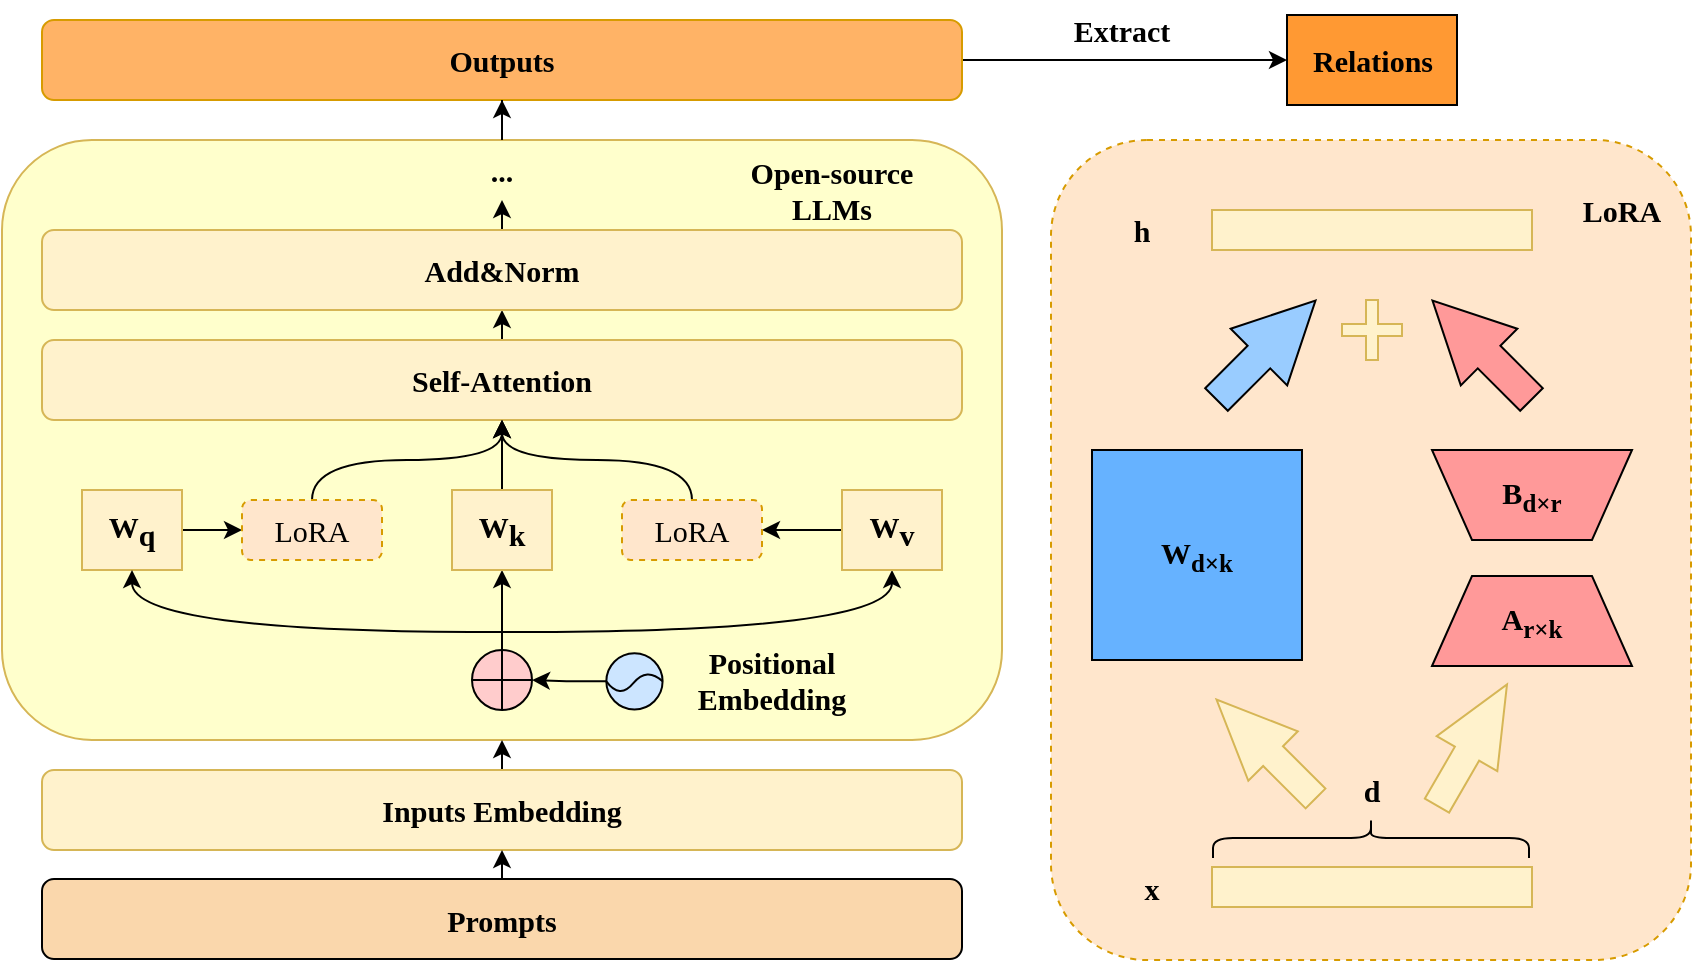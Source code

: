 <mxfile version="22.1.19" type="github">
  <diagram name="第 1 页" id="gY_yhv296UeG84Yx_Pr5">
    <mxGraphModel dx="906" dy="579" grid="1" gridSize="10" guides="1" tooltips="1" connect="1" arrows="1" fold="1" page="1" pageScale="1" pageWidth="827" pageHeight="1169" math="0" shadow="0">
      <root>
        <mxCell id="0" />
        <mxCell id="1" parent="0" />
        <mxCell id="WlAWu1Rouxuwki5-BR6Z-21" value="" style="rounded=1;whiteSpace=wrap;html=1;dashed=1;fillColor=#ffe6cc;strokeColor=#d79b00;" vertex="1" parent="1">
          <mxGeometry x="614.5" y="280" width="320" height="410" as="geometry" />
        </mxCell>
        <mxCell id="qF69uGLi65idaUPn_qMR-87" value="" style="rounded=1;whiteSpace=wrap;html=1;fillColor=#FFFFCC;strokeColor=#d6b656;" parent="1" vertex="1">
          <mxGeometry x="90" y="280" width="500" height="300" as="geometry" />
        </mxCell>
        <mxCell id="qF69uGLi65idaUPn_qMR-1" value="A&lt;sub&gt;r×k&lt;/sub&gt;" style="shape=trapezoid;perimeter=trapezoidPerimeter;whiteSpace=wrap;html=1;fixedSize=1;fontFamily=Times New Roman;fontSize=15;fontStyle=1;fillColor=#FF9999;" parent="1" vertex="1">
          <mxGeometry x="805" y="498" width="100" height="45" as="geometry" />
        </mxCell>
        <mxCell id="qF69uGLi65idaUPn_qMR-2" value="" style="shape=trapezoid;perimeter=trapezoidPerimeter;whiteSpace=wrap;html=1;fixedSize=1;rotation=-180;fontFamily=Times New Roman;fontSize=15;fontStyle=1;fillColor=#FF9999;" parent="1" vertex="1">
          <mxGeometry x="805" y="435" width="100" height="45" as="geometry" />
        </mxCell>
        <mxCell id="qF69uGLi65idaUPn_qMR-3" value="&lt;font style=&quot;font-size: 15px;&quot;&gt;B&lt;/font&gt;&lt;sub&gt;d×r&lt;/sub&gt;" style="text;html=1;strokeColor=none;fillColor=none;align=center;verticalAlign=middle;whiteSpace=wrap;rounded=0;fontFamily=Times New Roman;fontSize=15;fontStyle=1" parent="1" vertex="1">
          <mxGeometry x="825" y="442.5" width="60" height="30" as="geometry" />
        </mxCell>
        <mxCell id="qF69uGLi65idaUPn_qMR-59" style="edgeStyle=orthogonalEdgeStyle;rounded=0;orthogonalLoop=1;jettySize=auto;html=1;exitX=0.5;exitY=0;exitDx=0;exitDy=0;entryX=0.5;entryY=1;entryDx=0;entryDy=0;fontFamily=Times New Roman;fontSize=15;fontStyle=1" parent="1" source="qF69uGLi65idaUPn_qMR-4" target="qF69uGLi65idaUPn_qMR-30" edge="1">
          <mxGeometry relative="1" as="geometry" />
        </mxCell>
        <mxCell id="qF69uGLi65idaUPn_qMR-4" value="Self-Attention" style="rounded=1;whiteSpace=wrap;html=1;fontFamily=Times New Roman;fontSize=15;fontStyle=1;fillColor=#fff2cc;strokeColor=#d6b656;" parent="1" vertex="1">
          <mxGeometry x="110" y="380" width="460" height="40" as="geometry" />
        </mxCell>
        <mxCell id="qF69uGLi65idaUPn_qMR-82" style="edgeStyle=orthogonalEdgeStyle;rounded=0;orthogonalLoop=1;jettySize=auto;html=1;exitX=1;exitY=0.5;exitDx=0;exitDy=0;entryX=0;entryY=0.5;entryDx=0;entryDy=0;" parent="1" source="qF69uGLi65idaUPn_qMR-6" target="qF69uGLi65idaUPn_qMR-74" edge="1">
          <mxGeometry relative="1" as="geometry" />
        </mxCell>
        <mxCell id="qF69uGLi65idaUPn_qMR-6" value="W&lt;sub style=&quot;font-size: 15px;&quot;&gt;q&lt;/sub&gt;" style="rounded=0;whiteSpace=wrap;html=1;fontFamily=Times New Roman;fontSize=15;fontStyle=1;fillColor=#fff2cc;strokeColor=#d6b656;" parent="1" vertex="1">
          <mxGeometry x="130" y="455" width="50" height="40" as="geometry" />
        </mxCell>
        <mxCell id="WlAWu1Rouxuwki5-BR6Z-8" style="edgeStyle=orthogonalEdgeStyle;rounded=0;orthogonalLoop=1;jettySize=auto;html=1;entryX=0.5;entryY=1;entryDx=0;entryDy=0;curved=1;" edge="1" parent="1" target="qF69uGLi65idaUPn_qMR-8">
          <mxGeometry relative="1" as="geometry">
            <mxPoint x="340" y="526" as="sourcePoint" />
          </mxGeometry>
        </mxCell>
        <mxCell id="WlAWu1Rouxuwki5-BR6Z-10" style="edgeStyle=orthogonalEdgeStyle;rounded=0;orthogonalLoop=1;jettySize=auto;html=1;entryX=0.5;entryY=1;entryDx=0;entryDy=0;curved=1;" edge="1" parent="1" target="qF69uGLi65idaUPn_qMR-6">
          <mxGeometry relative="1" as="geometry">
            <mxPoint x="340" y="526" as="sourcePoint" />
          </mxGeometry>
        </mxCell>
        <mxCell id="qF69uGLi65idaUPn_qMR-83" style="edgeStyle=orthogonalEdgeStyle;rounded=0;orthogonalLoop=1;jettySize=auto;html=1;exitX=0;exitY=0.5;exitDx=0;exitDy=0;entryX=1;entryY=0.5;entryDx=0;entryDy=0;" parent="1" source="qF69uGLi65idaUPn_qMR-8" target="qF69uGLi65idaUPn_qMR-75" edge="1">
          <mxGeometry relative="1" as="geometry" />
        </mxCell>
        <mxCell id="qF69uGLi65idaUPn_qMR-8" value="W&lt;sub style=&quot;font-size: 15px;&quot;&gt;v&lt;/sub&gt;" style="rounded=0;whiteSpace=wrap;html=1;fontFamily=Times New Roman;fontSize=15;fontStyle=1;fillColor=#fff2cc;strokeColor=#d6b656;" parent="1" vertex="1">
          <mxGeometry x="510" y="455" width="50" height="40" as="geometry" />
        </mxCell>
        <mxCell id="qF69uGLi65idaUPn_qMR-14" value="&lt;font style=&quot;font-size: 15px;&quot;&gt;W&lt;/font&gt;&lt;sub&gt;d×k&lt;/sub&gt;" style="whiteSpace=wrap;html=1;aspect=fixed;fontFamily=Times New Roman;fontSize=15;fontStyle=1;fillColor=#66B2FF;" parent="1" vertex="1">
          <mxGeometry x="635" y="435" width="105" height="105" as="geometry" />
        </mxCell>
        <mxCell id="qF69uGLi65idaUPn_qMR-15" value="" style="rounded=0;whiteSpace=wrap;html=1;fontFamily=Times New Roman;fontSize=15;fontStyle=1;fillColor=#fff2cc;strokeColor=#d6b656;" parent="1" vertex="1">
          <mxGeometry x="695" y="643.5" width="160" height="20" as="geometry" />
        </mxCell>
        <mxCell id="qF69uGLi65idaUPn_qMR-16" value="x" style="text;html=1;strokeColor=none;fillColor=none;align=center;verticalAlign=middle;whiteSpace=wrap;rounded=0;fontFamily=Times New Roman;fontSize=15;fontStyle=1" parent="1" vertex="1">
          <mxGeometry x="635" y="638.5" width="60" height="30" as="geometry" />
        </mxCell>
        <mxCell id="qF69uGLi65idaUPn_qMR-17" value="" style="shape=curlyBracket;whiteSpace=wrap;html=1;rounded=1;flipH=1;labelPosition=right;verticalLabelPosition=middle;align=left;verticalAlign=middle;rotation=-90;fontFamily=Times New Roman;fontSize=15;fontStyle=1" parent="1" vertex="1">
          <mxGeometry x="764.5" y="550" width="20" height="158" as="geometry" />
        </mxCell>
        <mxCell id="qF69uGLi65idaUPn_qMR-18" value="d" style="text;html=1;strokeColor=none;fillColor=none;align=center;verticalAlign=middle;whiteSpace=wrap;rounded=0;fontFamily=Times New Roman;fontSize=15;fontStyle=1" parent="1" vertex="1">
          <mxGeometry x="745" y="589.5" width="60" height="30" as="geometry" />
        </mxCell>
        <mxCell id="qF69uGLi65idaUPn_qMR-19" value="" style="rounded=0;whiteSpace=wrap;html=1;fontFamily=Times New Roman;fontSize=15;fontStyle=1;fillColor=#fff2cc;strokeColor=#d6b656;" parent="1" vertex="1">
          <mxGeometry x="695" y="315" width="160" height="20" as="geometry" />
        </mxCell>
        <mxCell id="qF69uGLi65idaUPn_qMR-20" value="h" style="text;html=1;strokeColor=none;fillColor=none;align=center;verticalAlign=middle;whiteSpace=wrap;rounded=0;fontFamily=Times New Roman;fontSize=15;fontStyle=1" parent="1" vertex="1">
          <mxGeometry x="630" y="310" width="60" height="30" as="geometry" />
        </mxCell>
        <mxCell id="qF69uGLi65idaUPn_qMR-25" value="" style="html=1;shadow=0;dashed=0;align=center;verticalAlign=middle;shape=mxgraph.arrows2.arrow;dy=0.6;dx=40;notch=0;rotation=-135;fontFamily=Times New Roman;fontSize=15;fontStyle=1;fillColor=#fff2cc;strokeColor=#d6b656;" parent="1" vertex="1">
          <mxGeometry x="687" y="567" width="70" height="35" as="geometry" />
        </mxCell>
        <mxCell id="qF69uGLi65idaUPn_qMR-26" value="" style="html=1;shadow=0;dashed=0;align=center;verticalAlign=middle;shape=mxgraph.arrows2.arrow;dy=0.6;dx=40;notch=0;rotation=-60;fontFamily=Times New Roman;fontSize=15;fontStyle=1;fillColor=#fff2cc;strokeColor=#d6b656;" parent="1" vertex="1">
          <mxGeometry x="790" y="565" width="70" height="35" as="geometry" />
        </mxCell>
        <mxCell id="qF69uGLi65idaUPn_qMR-27" value="" style="html=1;shadow=0;dashed=0;align=center;verticalAlign=middle;shape=mxgraph.arrows2.arrow;dy=0.6;dx=40;notch=0;rotation=-45;fontFamily=Times New Roman;fontSize=15;fontStyle=1;fillColor=#99CCFF;" parent="1" vertex="1">
          <mxGeometry x="687" y="365" width="70" height="40" as="geometry" />
        </mxCell>
        <mxCell id="qF69uGLi65idaUPn_qMR-28" value="" style="html=1;shadow=0;dashed=0;align=center;verticalAlign=middle;shape=mxgraph.arrows2.arrow;dy=0.6;dx=40;notch=0;rotation=-135;fontFamily=Times New Roman;fontSize=15;fontStyle=1;fillColor=#FF9999;" parent="1" vertex="1">
          <mxGeometry x="795" y="365" width="70" height="40" as="geometry" />
        </mxCell>
        <mxCell id="qF69uGLi65idaUPn_qMR-62" style="edgeStyle=orthogonalEdgeStyle;rounded=0;orthogonalLoop=1;jettySize=auto;html=1;exitX=0.5;exitY=0;exitDx=0;exitDy=0;entryX=0.5;entryY=1;entryDx=0;entryDy=0;fontFamily=Times New Roman;fontSize=15;fontStyle=1" parent="1" source="qF69uGLi65idaUPn_qMR-30" target="qF69uGLi65idaUPn_qMR-61" edge="1">
          <mxGeometry relative="1" as="geometry" />
        </mxCell>
        <mxCell id="qF69uGLi65idaUPn_qMR-30" value="Add&amp;amp;Norm" style="rounded=1;whiteSpace=wrap;html=1;fontFamily=Times New Roman;fontSize=15;fontStyle=1;fillColor=#fff2cc;strokeColor=#d6b656;" parent="1" vertex="1">
          <mxGeometry x="110" y="325" width="460" height="40" as="geometry" />
        </mxCell>
        <mxCell id="qF69uGLi65idaUPn_qMR-31" value="LoRA" style="text;html=1;strokeColor=none;fillColor=none;align=center;verticalAlign=middle;whiteSpace=wrap;rounded=0;fontSize=15;fontFamily=Times New Roman;fontStyle=1" parent="1" vertex="1">
          <mxGeometry x="870" y="300" width="60" height="30" as="geometry" />
        </mxCell>
        <mxCell id="WlAWu1Rouxuwki5-BR6Z-14" style="edgeStyle=orthogonalEdgeStyle;rounded=0;orthogonalLoop=1;jettySize=auto;html=1;exitX=0;exitY=0.5;exitDx=0;exitDy=0;exitPerimeter=0;entryX=0.5;entryY=1;entryDx=0;entryDy=0;" edge="1" parent="1" source="qF69uGLi65idaUPn_qMR-36" target="WlAWu1Rouxuwki5-BR6Z-12">
          <mxGeometry relative="1" as="geometry" />
        </mxCell>
        <mxCell id="qF69uGLi65idaUPn_qMR-36" value="" style="verticalLabelPosition=bottom;verticalAlign=top;html=1;shape=mxgraph.flowchart.summing_function;fontFamily=Times New Roman;fontSize=15;fontStyle=1;fillColor=#FFCCCC;direction=south;" parent="1" vertex="1">
          <mxGeometry x="325" y="535" width="30" height="30" as="geometry" />
        </mxCell>
        <mxCell id="qF69uGLi65idaUPn_qMR-89" style="edgeStyle=orthogonalEdgeStyle;rounded=0;orthogonalLoop=1;jettySize=auto;html=1;exitX=0.5;exitY=0;exitDx=0;exitDy=0;entryX=0.5;entryY=1;entryDx=0;entryDy=0;" parent="1" source="qF69uGLi65idaUPn_qMR-37" target="qF69uGLi65idaUPn_qMR-87" edge="1">
          <mxGeometry relative="1" as="geometry" />
        </mxCell>
        <mxCell id="qF69uGLi65idaUPn_qMR-37" value="Inputs Embedding" style="rounded=1;whiteSpace=wrap;html=1;fontFamily=Times New Roman;fontSize=15;fontStyle=1;fillColor=#fff2cc;strokeColor=#d6b656;" parent="1" vertex="1">
          <mxGeometry x="110" y="595" width="460" height="40" as="geometry" />
        </mxCell>
        <mxCell id="qF69uGLi65idaUPn_qMR-44" style="edgeStyle=orthogonalEdgeStyle;rounded=0;orthogonalLoop=1;jettySize=auto;html=1;exitX=0.5;exitY=0;exitDx=0;exitDy=0;entryX=0.5;entryY=1;entryDx=0;entryDy=0;fontFamily=Times New Roman;fontSize=15;fontStyle=1" parent="1" source="qF69uGLi65idaUPn_qMR-43" target="qF69uGLi65idaUPn_qMR-37" edge="1">
          <mxGeometry relative="1" as="geometry" />
        </mxCell>
        <mxCell id="qF69uGLi65idaUPn_qMR-43" value="Prompts" style="rounded=1;whiteSpace=wrap;html=1;fontFamily=Times New Roman;fontSize=15;fontStyle=1;fillColor=#FAD7AC;" parent="1" vertex="1">
          <mxGeometry x="110" y="649.5" width="460" height="40" as="geometry" />
        </mxCell>
        <mxCell id="qF69uGLi65idaUPn_qMR-56" value="" style="group;rotation=-180;fontFamily=Times New Roman;fontSize=15;fontStyle=1" parent="1" vertex="1" connectable="0">
          <mxGeometry x="398.5" y="543" width="30" height="30" as="geometry" />
        </mxCell>
        <mxCell id="qF69uGLi65idaUPn_qMR-47" value="" style="ellipse;whiteSpace=wrap;html=1;aspect=fixed;rotation=-180;fontFamily=Times New Roman;fontSize=15;fontStyle=1;fillColor=#CCE5FF;" parent="qF69uGLi65idaUPn_qMR-56" vertex="1">
          <mxGeometry x="-6.333" y="-6.38" width="28.125" height="28.125" as="geometry" />
        </mxCell>
        <mxCell id="qF69uGLi65idaUPn_qMR-54" value="" style="endArrow=none;html=1;rounded=0;entryX=1;entryY=0.5;entryDx=0;entryDy=0;exitX=0;exitY=0.5;exitDx=0;exitDy=0;curved=1;fontFamily=Times New Roman;fontSize=15;fontStyle=1" parent="qF69uGLi65idaUPn_qMR-56" source="qF69uGLi65idaUPn_qMR-47" target="qF69uGLi65idaUPn_qMR-47" edge="1">
          <mxGeometry width="50" height="50" relative="1" as="geometry">
            <mxPoint x="26.667" y="7.12" as="sourcePoint" />
            <mxPoint x="7.167" y="23.62" as="targetPoint" />
            <Array as="points">
              <mxPoint x="13.917" y="0.37" />
              <mxPoint x="0.417" y="16.87" />
            </Array>
          </mxGeometry>
        </mxCell>
        <mxCell id="qF69uGLi65idaUPn_qMR-58" value="Positional&lt;br style=&quot;font-size: 15px;&quot;&gt;Embedding" style="text;html=1;strokeColor=none;fillColor=none;align=center;verticalAlign=middle;whiteSpace=wrap;rounded=0;fontSize=15;fontFamily=Times New Roman;fontStyle=1" parent="1" vertex="1">
          <mxGeometry x="440" y="530" width="70" height="40" as="geometry" />
        </mxCell>
        <mxCell id="qF69uGLi65idaUPn_qMR-65" style="edgeStyle=orthogonalEdgeStyle;rounded=0;orthogonalLoop=1;jettySize=auto;html=1;exitX=1;exitY=0.5;exitDx=0;exitDy=0;entryX=0;entryY=0.5;entryDx=0;entryDy=0;" parent="1" source="qF69uGLi65idaUPn_qMR-60" target="qF69uGLi65idaUPn_qMR-64" edge="1">
          <mxGeometry relative="1" as="geometry" />
        </mxCell>
        <mxCell id="qF69uGLi65idaUPn_qMR-60" value="Outputs" style="rounded=1;whiteSpace=wrap;html=1;fontFamily=Times New Roman;fontSize=15;fontStyle=1;fillColor=#FFB366;strokeColor=#d79b00;" parent="1" vertex="1">
          <mxGeometry x="110" y="220" width="460" height="40" as="geometry" />
        </mxCell>
        <mxCell id="qF69uGLi65idaUPn_qMR-63" style="edgeStyle=orthogonalEdgeStyle;rounded=0;orthogonalLoop=1;jettySize=auto;html=1;exitX=0.5;exitY=0;exitDx=0;exitDy=0;fontFamily=Times New Roman;fontSize=15;fontStyle=1" parent="1" source="qF69uGLi65idaUPn_qMR-61" target="qF69uGLi65idaUPn_qMR-60" edge="1">
          <mxGeometry relative="1" as="geometry" />
        </mxCell>
        <mxCell id="qF69uGLi65idaUPn_qMR-61" value="..." style="text;html=1;strokeColor=none;fillColor=none;align=center;verticalAlign=middle;whiteSpace=wrap;rounded=0;fontFamily=Times New Roman;fontSize=15;fontStyle=1" parent="1" vertex="1">
          <mxGeometry x="290" y="280" width="100" height="30" as="geometry" />
        </mxCell>
        <mxCell id="qF69uGLi65idaUPn_qMR-64" value="Relations" style="rounded=0;whiteSpace=wrap;html=1;fontFamily=Times New Roman;fontSize=15;fontStyle=1;fillColor=#FF9933;" parent="1" vertex="1">
          <mxGeometry x="732.5" y="217.5" width="85" height="45" as="geometry" />
        </mxCell>
        <mxCell id="qF69uGLi65idaUPn_qMR-66" value="Extract" style="text;html=1;strokeColor=none;fillColor=none;align=center;verticalAlign=middle;whiteSpace=wrap;rounded=0;fontFamily=Times New Roman;fontSize=15;fontStyle=1" parent="1" vertex="1">
          <mxGeometry x="610" y="210" width="80" height="30" as="geometry" />
        </mxCell>
        <mxCell id="qF69uGLi65idaUPn_qMR-70" value="" style="shape=cross;whiteSpace=wrap;html=1;fillColor=#fff2cc;strokeColor=#d6b656;" parent="1" vertex="1">
          <mxGeometry x="760" y="360" width="30" height="30" as="geometry" />
        </mxCell>
        <mxCell id="qF69uGLi65idaUPn_qMR-71" style="edgeStyle=orthogonalEdgeStyle;rounded=0;orthogonalLoop=1;jettySize=auto;html=1;exitX=0.5;exitY=1;exitDx=0;exitDy=0;" parent="1" source="qF69uGLi65idaUPn_qMR-15" target="qF69uGLi65idaUPn_qMR-15" edge="1">
          <mxGeometry relative="1" as="geometry" />
        </mxCell>
        <mxCell id="qF69uGLi65idaUPn_qMR-84" style="edgeStyle=orthogonalEdgeStyle;rounded=0;orthogonalLoop=1;jettySize=auto;html=1;exitX=0.5;exitY=0;exitDx=0;exitDy=0;entryX=0.5;entryY=1;entryDx=0;entryDy=0;curved=1;" parent="1" source="qF69uGLi65idaUPn_qMR-74" target="qF69uGLi65idaUPn_qMR-4" edge="1">
          <mxGeometry relative="1" as="geometry" />
        </mxCell>
        <mxCell id="qF69uGLi65idaUPn_qMR-74" value="LoRA" style="rounded=1;whiteSpace=wrap;html=1;fontSize=15;fontFamily=Times New Roman;dashed=1;fillColor=#ffe6cc;strokeColor=#d79b00;" parent="1" vertex="1">
          <mxGeometry x="210" y="460" width="70" height="30" as="geometry" />
        </mxCell>
        <mxCell id="qF69uGLi65idaUPn_qMR-86" style="edgeStyle=orthogonalEdgeStyle;rounded=0;orthogonalLoop=1;jettySize=auto;html=1;exitX=0.5;exitY=0;exitDx=0;exitDy=0;entryX=0.5;entryY=1;entryDx=0;entryDy=0;curved=1;" parent="1" source="qF69uGLi65idaUPn_qMR-75" target="qF69uGLi65idaUPn_qMR-4" edge="1">
          <mxGeometry relative="1" as="geometry" />
        </mxCell>
        <mxCell id="qF69uGLi65idaUPn_qMR-75" value="LoRA" style="rounded=1;whiteSpace=wrap;html=1;fontSize=15;fontFamily=Times New Roman;dashed=1;fillColor=#ffe6cc;strokeColor=#d79b00;" parent="1" vertex="1">
          <mxGeometry x="400" y="460" width="70" height="30" as="geometry" />
        </mxCell>
        <mxCell id="qF69uGLi65idaUPn_qMR-88" value="Open-source LLMs" style="text;html=1;strokeColor=none;fillColor=none;align=center;verticalAlign=middle;whiteSpace=wrap;rounded=0;fontSize=15;fontFamily=Times New Roman;fontStyle=1" parent="1" vertex="1">
          <mxGeometry x="460" y="290" width="90" height="30" as="geometry" />
        </mxCell>
        <mxCell id="WlAWu1Rouxuwki5-BR6Z-3" value="" style="edgeStyle=orthogonalEdgeStyle;rounded=0;orthogonalLoop=1;jettySize=auto;html=1;" edge="1" parent="1" source="qF69uGLi65idaUPn_qMR-47" target="qF69uGLi65idaUPn_qMR-36">
          <mxGeometry relative="1" as="geometry" />
        </mxCell>
        <mxCell id="WlAWu1Rouxuwki5-BR6Z-13" style="edgeStyle=orthogonalEdgeStyle;rounded=0;orthogonalLoop=1;jettySize=auto;html=1;exitX=0.5;exitY=0;exitDx=0;exitDy=0;" edge="1" parent="1" source="WlAWu1Rouxuwki5-BR6Z-12">
          <mxGeometry relative="1" as="geometry">
            <mxPoint x="340" y="420" as="targetPoint" />
          </mxGeometry>
        </mxCell>
        <mxCell id="WlAWu1Rouxuwki5-BR6Z-12" value="W&lt;sub style=&quot;font-size: 15px;&quot;&gt;k&lt;/sub&gt;" style="rounded=0;whiteSpace=wrap;html=1;fontFamily=Times New Roman;fontSize=15;fontStyle=1;fillColor=#fff2cc;strokeColor=#d6b656;" vertex="1" parent="1">
          <mxGeometry x="315" y="455" width="50" height="40" as="geometry" />
        </mxCell>
      </root>
    </mxGraphModel>
  </diagram>
</mxfile>
